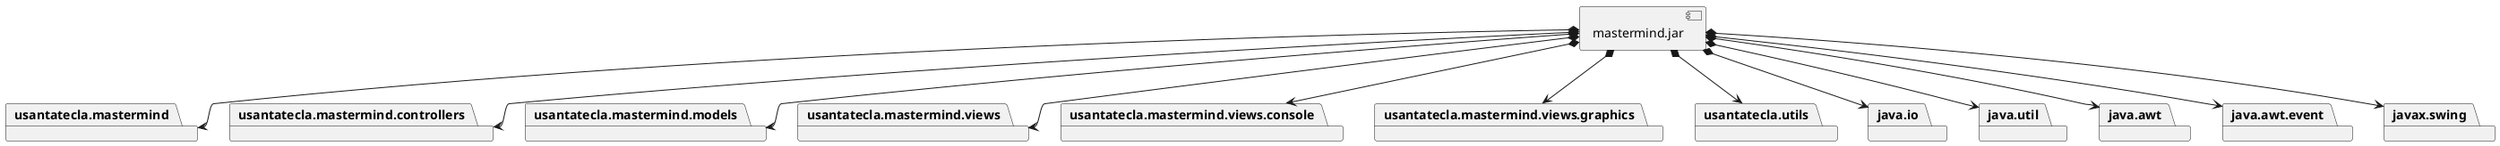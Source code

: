 @startuml desarrollo_implementacion
package "  "  as usantatecla.mastermind {
}
package "  "  as usantatecla.mastermind.controllers {
}
package "  "  as usantatecla.mastermind.models {
}
package "  "  as usantatecla.mastermind.views {
}
package "  "  as usantatecla.mastermind.views.console {
}
package "  "  as usantatecla.mastermind.views.graphics {
}
package "  "  as usantatecla.utils {
}
package "  "  as java.io {
}
package "  "  as java.util {
}
package "  "  as java.awt {
}
package "  "  as java.awt.event {
}
package "  "  as javax.swing {
}

[mastermind.jar] as jar

jar *--> usantatecla.mastermind
jar *--> usantatecla.mastermind.controllers
jar *--> usantatecla.mastermind.models
jar *--> usantatecla.mastermind.views
jar *--> usantatecla.mastermind.views.console
jar *--> usantatecla.mastermind.views.graphics
jar *--> usantatecla.utils
jar *--> java.io
jar *--> java.util
jar *--> java.awt
jar *--> java.awt.event
jar *--> javax.swing
@enduml

@startuml despliegue_fisica
node node #DDDDDD [
<b>Personal Computer</b>
----
]

[ mastermind.jar ] as component

node *--> component
@enduml